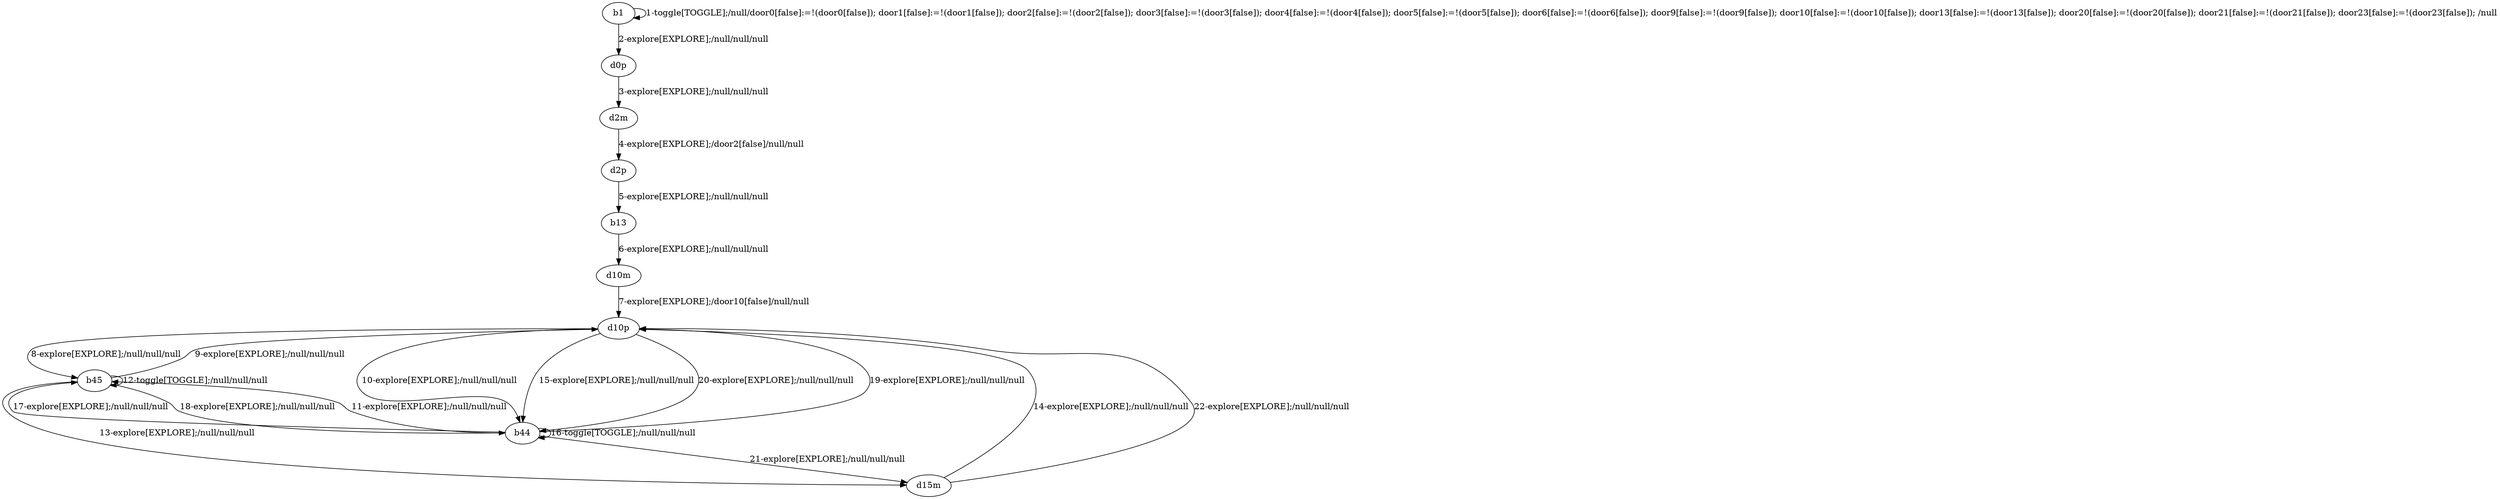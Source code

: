 # Total number of goals covered by this test: 2
# b45 --> d15m
# d15m --> d10p

digraph g {
"b1" -> "b1" [label = "1-toggle[TOGGLE];/null/door0[false]:=!(door0[false]); door1[false]:=!(door1[false]); door2[false]:=!(door2[false]); door3[false]:=!(door3[false]); door4[false]:=!(door4[false]); door5[false]:=!(door5[false]); door6[false]:=!(door6[false]); door9[false]:=!(door9[false]); door10[false]:=!(door10[false]); door13[false]:=!(door13[false]); door20[false]:=!(door20[false]); door21[false]:=!(door21[false]); door23[false]:=!(door23[false]); /null"];
"b1" -> "d0p" [label = "2-explore[EXPLORE];/null/null/null"];
"d0p" -> "d2m" [label = "3-explore[EXPLORE];/null/null/null"];
"d2m" -> "d2p" [label = "4-explore[EXPLORE];/door2[false]/null/null"];
"d2p" -> "b13" [label = "5-explore[EXPLORE];/null/null/null"];
"b13" -> "d10m" [label = "6-explore[EXPLORE];/null/null/null"];
"d10m" -> "d10p" [label = "7-explore[EXPLORE];/door10[false]/null/null"];
"d10p" -> "b45" [label = "8-explore[EXPLORE];/null/null/null"];
"b45" -> "d10p" [label = "9-explore[EXPLORE];/null/null/null"];
"d10p" -> "b44" [label = "10-explore[EXPLORE];/null/null/null"];
"b44" -> "b45" [label = "11-explore[EXPLORE];/null/null/null"];
"b45" -> "b45" [label = "12-toggle[TOGGLE];/null/null/null"];
"b45" -> "d15m" [label = "13-explore[EXPLORE];/null/null/null"];
"d15m" -> "d10p" [label = "14-explore[EXPLORE];/null/null/null"];
"d10p" -> "b44" [label = "15-explore[EXPLORE];/null/null/null"];
"b44" -> "b44" [label = "16-toggle[TOGGLE];/null/null/null"];
"b44" -> "b45" [label = "17-explore[EXPLORE];/null/null/null"];
"b45" -> "b44" [label = "18-explore[EXPLORE];/null/null/null"];
"b44" -> "d10p" [label = "19-explore[EXPLORE];/null/null/null"];
"d10p" -> "b44" [label = "20-explore[EXPLORE];/null/null/null"];
"b44" -> "d15m" [label = "21-explore[EXPLORE];/null/null/null"];
"d15m" -> "d10p" [label = "22-explore[EXPLORE];/null/null/null"];
}